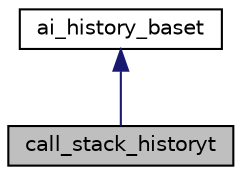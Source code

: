 digraph "call_stack_historyt"
{
 // LATEX_PDF_SIZE
  bgcolor="transparent";
  edge [fontname="Helvetica",fontsize="10",labelfontname="Helvetica",labelfontsize="10"];
  node [fontname="Helvetica",fontsize="10",shape=record];
  Node1 [label="call_stack_historyt",height=0.2,width=0.4,color="black", fillcolor="grey75", style="filled", fontcolor="black",tooltip="Records the call stack Care must be taken when using this on recursive code; it will need the domain ..."];
  Node2 -> Node1 [dir="back",color="midnightblue",fontsize="10",style="solid",fontname="Helvetica"];
  Node2 [label="ai_history_baset",height=0.2,width=0.4,color="black",URL="$classai__history__baset.html",tooltip="A history object is an abstraction / representation of the control-flow part of a set of traces."];
}

